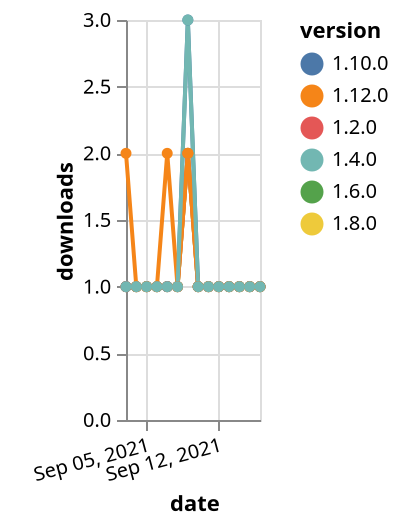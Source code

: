 {"$schema": "https://vega.github.io/schema/vega-lite/v5.json", "description": "A simple bar chart with embedded data.", "data": {"values": [{"date": "2021-09-03", "total": 190, "delta": 1, "version": "1.6.0"}, {"date": "2021-09-04", "total": 191, "delta": 1, "version": "1.6.0"}, {"date": "2021-09-05", "total": 192, "delta": 1, "version": "1.6.0"}, {"date": "2021-09-06", "total": 193, "delta": 1, "version": "1.6.0"}, {"date": "2021-09-07", "total": 194, "delta": 1, "version": "1.6.0"}, {"date": "2021-09-08", "total": 195, "delta": 1, "version": "1.6.0"}, {"date": "2021-09-09", "total": 197, "delta": 2, "version": "1.6.0"}, {"date": "2021-09-10", "total": 198, "delta": 1, "version": "1.6.0"}, {"date": "2021-09-11", "total": 199, "delta": 1, "version": "1.6.0"}, {"date": "2021-09-12", "total": 200, "delta": 1, "version": "1.6.0"}, {"date": "2021-09-13", "total": 201, "delta": 1, "version": "1.6.0"}, {"date": "2021-09-14", "total": 202, "delta": 1, "version": "1.6.0"}, {"date": "2021-09-15", "total": 203, "delta": 1, "version": "1.6.0"}, {"date": "2021-09-16", "total": 204, "delta": 1, "version": "1.6.0"}, {"date": "2021-09-03", "total": 169, "delta": 1, "version": "1.8.0"}, {"date": "2021-09-04", "total": 170, "delta": 1, "version": "1.8.0"}, {"date": "2021-09-05", "total": 171, "delta": 1, "version": "1.8.0"}, {"date": "2021-09-06", "total": 172, "delta": 1, "version": "1.8.0"}, {"date": "2021-09-07", "total": 173, "delta": 1, "version": "1.8.0"}, {"date": "2021-09-08", "total": 174, "delta": 1, "version": "1.8.0"}, {"date": "2021-09-09", "total": 176, "delta": 2, "version": "1.8.0"}, {"date": "2021-09-10", "total": 177, "delta": 1, "version": "1.8.0"}, {"date": "2021-09-11", "total": 178, "delta": 1, "version": "1.8.0"}, {"date": "2021-09-12", "total": 179, "delta": 1, "version": "1.8.0"}, {"date": "2021-09-13", "total": 180, "delta": 1, "version": "1.8.0"}, {"date": "2021-09-14", "total": 181, "delta": 1, "version": "1.8.0"}, {"date": "2021-09-15", "total": 182, "delta": 1, "version": "1.8.0"}, {"date": "2021-09-16", "total": 183, "delta": 1, "version": "1.8.0"}, {"date": "2021-09-03", "total": 185, "delta": 1, "version": "1.10.0"}, {"date": "2021-09-04", "total": 186, "delta": 1, "version": "1.10.0"}, {"date": "2021-09-05", "total": 187, "delta": 1, "version": "1.10.0"}, {"date": "2021-09-06", "total": 188, "delta": 1, "version": "1.10.0"}, {"date": "2021-09-07", "total": 189, "delta": 1, "version": "1.10.0"}, {"date": "2021-09-08", "total": 190, "delta": 1, "version": "1.10.0"}, {"date": "2021-09-09", "total": 193, "delta": 3, "version": "1.10.0"}, {"date": "2021-09-10", "total": 194, "delta": 1, "version": "1.10.0"}, {"date": "2021-09-11", "total": 195, "delta": 1, "version": "1.10.0"}, {"date": "2021-09-12", "total": 196, "delta": 1, "version": "1.10.0"}, {"date": "2021-09-13", "total": 197, "delta": 1, "version": "1.10.0"}, {"date": "2021-09-14", "total": 198, "delta": 1, "version": "1.10.0"}, {"date": "2021-09-15", "total": 199, "delta": 1, "version": "1.10.0"}, {"date": "2021-09-16", "total": 200, "delta": 1, "version": "1.10.0"}, {"date": "2021-09-03", "total": 246, "delta": 1, "version": "1.2.0"}, {"date": "2021-09-04", "total": 247, "delta": 1, "version": "1.2.0"}, {"date": "2021-09-05", "total": 248, "delta": 1, "version": "1.2.0"}, {"date": "2021-09-06", "total": 249, "delta": 1, "version": "1.2.0"}, {"date": "2021-09-07", "total": 250, "delta": 1, "version": "1.2.0"}, {"date": "2021-09-08", "total": 251, "delta": 1, "version": "1.2.0"}, {"date": "2021-09-09", "total": 253, "delta": 2, "version": "1.2.0"}, {"date": "2021-09-10", "total": 254, "delta": 1, "version": "1.2.0"}, {"date": "2021-09-11", "total": 255, "delta": 1, "version": "1.2.0"}, {"date": "2021-09-12", "total": 256, "delta": 1, "version": "1.2.0"}, {"date": "2021-09-13", "total": 257, "delta": 1, "version": "1.2.0"}, {"date": "2021-09-14", "total": 258, "delta": 1, "version": "1.2.0"}, {"date": "2021-09-15", "total": 259, "delta": 1, "version": "1.2.0"}, {"date": "2021-09-16", "total": 260, "delta": 1, "version": "1.2.0"}, {"date": "2021-09-03", "total": 183, "delta": 2, "version": "1.12.0"}, {"date": "2021-09-04", "total": 184, "delta": 1, "version": "1.12.0"}, {"date": "2021-09-05", "total": 185, "delta": 1, "version": "1.12.0"}, {"date": "2021-09-06", "total": 186, "delta": 1, "version": "1.12.0"}, {"date": "2021-09-07", "total": 188, "delta": 2, "version": "1.12.0"}, {"date": "2021-09-08", "total": 189, "delta": 1, "version": "1.12.0"}, {"date": "2021-09-09", "total": 191, "delta": 2, "version": "1.12.0"}, {"date": "2021-09-10", "total": 192, "delta": 1, "version": "1.12.0"}, {"date": "2021-09-11", "total": 193, "delta": 1, "version": "1.12.0"}, {"date": "2021-09-12", "total": 194, "delta": 1, "version": "1.12.0"}, {"date": "2021-09-13", "total": 195, "delta": 1, "version": "1.12.0"}, {"date": "2021-09-14", "total": 196, "delta": 1, "version": "1.12.0"}, {"date": "2021-09-15", "total": 197, "delta": 1, "version": "1.12.0"}, {"date": "2021-09-16", "total": 198, "delta": 1, "version": "1.12.0"}, {"date": "2021-09-03", "total": 342, "delta": 1, "version": "1.4.0"}, {"date": "2021-09-04", "total": 343, "delta": 1, "version": "1.4.0"}, {"date": "2021-09-05", "total": 344, "delta": 1, "version": "1.4.0"}, {"date": "2021-09-06", "total": 345, "delta": 1, "version": "1.4.0"}, {"date": "2021-09-07", "total": 346, "delta": 1, "version": "1.4.0"}, {"date": "2021-09-08", "total": 347, "delta": 1, "version": "1.4.0"}, {"date": "2021-09-09", "total": 350, "delta": 3, "version": "1.4.0"}, {"date": "2021-09-10", "total": 351, "delta": 1, "version": "1.4.0"}, {"date": "2021-09-11", "total": 352, "delta": 1, "version": "1.4.0"}, {"date": "2021-09-12", "total": 353, "delta": 1, "version": "1.4.0"}, {"date": "2021-09-13", "total": 354, "delta": 1, "version": "1.4.0"}, {"date": "2021-09-14", "total": 355, "delta": 1, "version": "1.4.0"}, {"date": "2021-09-15", "total": 356, "delta": 1, "version": "1.4.0"}, {"date": "2021-09-16", "total": 357, "delta": 1, "version": "1.4.0"}]}, "width": "container", "mark": {"type": "line", "point": {"filled": true}}, "encoding": {"x": {"field": "date", "type": "temporal", "timeUnit": "yearmonthdate", "title": "date", "axis": {"labelAngle": -15}}, "y": {"field": "delta", "type": "quantitative", "title": "downloads"}, "color": {"field": "version", "type": "nominal"}, "tooltip": {"field": "delta"}}}